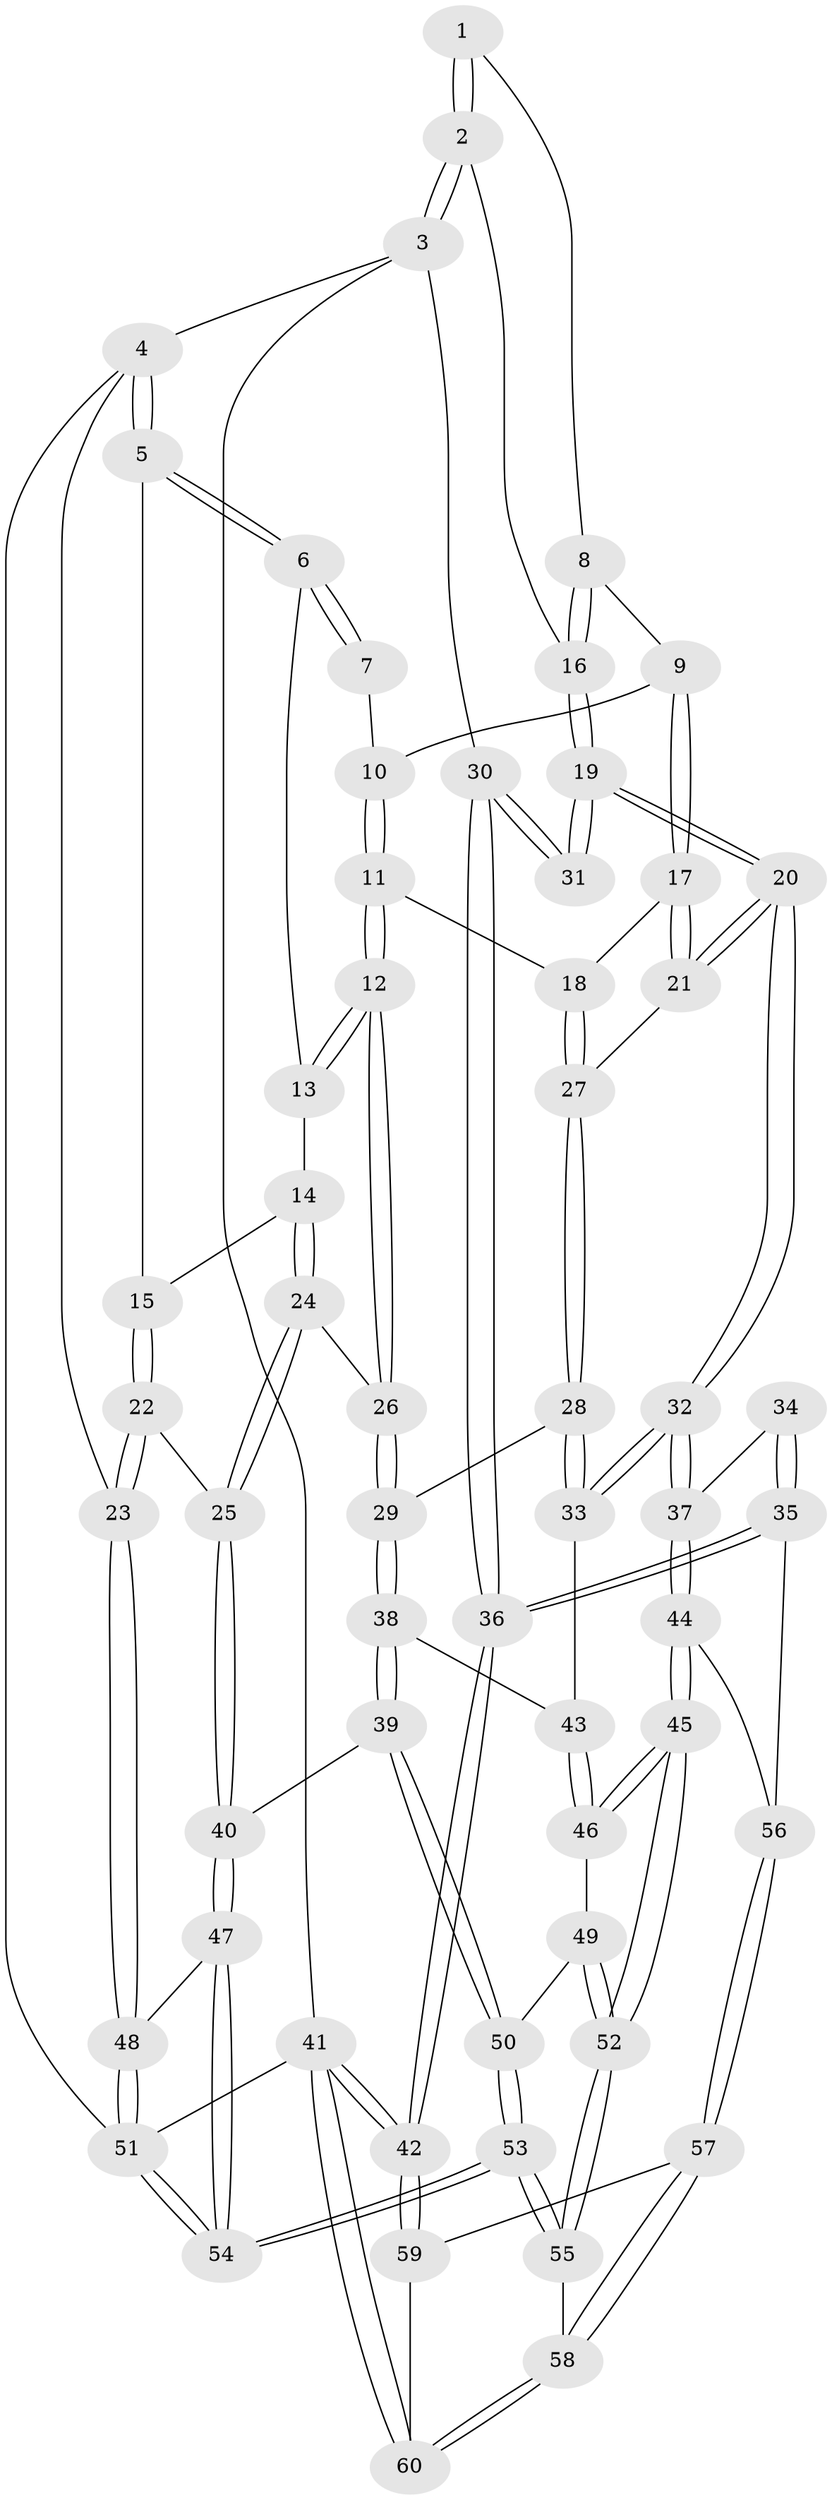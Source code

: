 // Generated by graph-tools (version 1.1) at 2025/51/03/09/25 03:51:10]
// undirected, 60 vertices, 147 edges
graph export_dot {
graph [start="1"]
  node [color=gray90,style=filled];
  1 [pos="+0.32925180210586436+0"];
  2 [pos="+1+0"];
  3 [pos="+1+0"];
  4 [pos="+0+0"];
  5 [pos="+0+0"];
  6 [pos="+0.2179849399814678+0"];
  7 [pos="+0.27730777460493067+0"];
  8 [pos="+0.6720098513675129+0.09717377780552346"];
  9 [pos="+0.6190819390234646+0.145219489572127"];
  10 [pos="+0.4066994864059226+0.008017874518609556"];
  11 [pos="+0.42653489188701976+0.21379450803748962"];
  12 [pos="+0.34488901356549234+0.25254617586340683"];
  13 [pos="+0.2995978889297333+0.16988134210242445"];
  14 [pos="+0.1950679734775405+0.2300214851246015"];
  15 [pos="+0.17496982195162722+0.19915992958183998"];
  16 [pos="+0.9456082228257633+0"];
  17 [pos="+0.6147169568487194+0.1625284794578383"];
  18 [pos="+0.46370511317051605+0.23096165876758415"];
  19 [pos="+0.7329942735779801+0.3800791307792399"];
  20 [pos="+0.7315945382049912+0.38139039531686203"];
  21 [pos="+0.6522223751905923+0.2812358918358872"];
  22 [pos="+0+0.4050104063066672"];
  23 [pos="+0+0.3546482272206156"];
  24 [pos="+0.22743735082787575+0.3113907810987489"];
  25 [pos="+0.06686474508692818+0.435747564573786"];
  26 [pos="+0.302693935810402+0.31642657636335103"];
  27 [pos="+0.49205778584391446+0.3151523999967445"];
  28 [pos="+0.47352851003054525+0.3983639299327512"];
  29 [pos="+0.3785911924194334+0.4289472620437625"];
  30 [pos="+1+0"];
  31 [pos="+0.9189769465884042+0.32204454880986316"];
  32 [pos="+0.7192398933730371+0.45820718694270063"];
  33 [pos="+0.6043162189659003+0.4619201842319897"];
  34 [pos="+0.9405104716069604+0.3648743949282705"];
  35 [pos="+1+0.5955001847995426"];
  36 [pos="+1+0.5975607025819967"];
  37 [pos="+0.7970879567975703+0.5944121598400822"];
  38 [pos="+0.34578583353439946+0.5193227459417181"];
  39 [pos="+0.2648519560845953+0.6193401003250805"];
  40 [pos="+0.1950205016253435+0.6066868921154497"];
  41 [pos="+1+1"];
  42 [pos="+1+1"];
  43 [pos="+0.5147399887378524+0.5573933659719332"];
  44 [pos="+0.8073801202189903+0.6151988630413507"];
  45 [pos="+0.6265953014585167+0.7431298054698935"];
  46 [pos="+0.5166319326892144+0.6028897557426456"];
  47 [pos="+0.08386123422195547+0.7116051369130947"];
  48 [pos="+0+0.7629893520155605"];
  49 [pos="+0.42355876048353713+0.6437610617231677"];
  50 [pos="+0.2700178975078497+0.6262477290869075"];
  51 [pos="+0+1"];
  52 [pos="+0.6024652479847088+0.775673784348623"];
  53 [pos="+0.4254711199656726+1"];
  54 [pos="+0.18437928289986544+1"];
  55 [pos="+0.4728327468053233+1"];
  56 [pos="+0.8313011980465053+0.6246521094087515"];
  57 [pos="+0.853014432330802+0.782908351092691"];
  58 [pos="+0.6025556647292046+1"];
  59 [pos="+0.8919300126185714+0.8623579849148524"];
  60 [pos="+0.7250699575985328+1"];
  1 -- 2;
  1 -- 2;
  1 -- 8;
  2 -- 3;
  2 -- 3;
  2 -- 16;
  3 -- 4;
  3 -- 30;
  3 -- 41;
  4 -- 5;
  4 -- 5;
  4 -- 23;
  4 -- 51;
  5 -- 6;
  5 -- 6;
  5 -- 15;
  6 -- 7;
  6 -- 7;
  6 -- 13;
  7 -- 10;
  8 -- 9;
  8 -- 16;
  8 -- 16;
  9 -- 10;
  9 -- 17;
  9 -- 17;
  10 -- 11;
  10 -- 11;
  11 -- 12;
  11 -- 12;
  11 -- 18;
  12 -- 13;
  12 -- 13;
  12 -- 26;
  12 -- 26;
  13 -- 14;
  14 -- 15;
  14 -- 24;
  14 -- 24;
  15 -- 22;
  15 -- 22;
  16 -- 19;
  16 -- 19;
  17 -- 18;
  17 -- 21;
  17 -- 21;
  18 -- 27;
  18 -- 27;
  19 -- 20;
  19 -- 20;
  19 -- 31;
  19 -- 31;
  20 -- 21;
  20 -- 21;
  20 -- 32;
  20 -- 32;
  21 -- 27;
  22 -- 23;
  22 -- 23;
  22 -- 25;
  23 -- 48;
  23 -- 48;
  24 -- 25;
  24 -- 25;
  24 -- 26;
  25 -- 40;
  25 -- 40;
  26 -- 29;
  26 -- 29;
  27 -- 28;
  27 -- 28;
  28 -- 29;
  28 -- 33;
  28 -- 33;
  29 -- 38;
  29 -- 38;
  30 -- 31;
  30 -- 31;
  30 -- 36;
  30 -- 36;
  32 -- 33;
  32 -- 33;
  32 -- 37;
  32 -- 37;
  33 -- 43;
  34 -- 35;
  34 -- 35;
  34 -- 37;
  35 -- 36;
  35 -- 36;
  35 -- 56;
  36 -- 42;
  36 -- 42;
  37 -- 44;
  37 -- 44;
  38 -- 39;
  38 -- 39;
  38 -- 43;
  39 -- 40;
  39 -- 50;
  39 -- 50;
  40 -- 47;
  40 -- 47;
  41 -- 42;
  41 -- 42;
  41 -- 60;
  41 -- 60;
  41 -- 51;
  42 -- 59;
  42 -- 59;
  43 -- 46;
  43 -- 46;
  44 -- 45;
  44 -- 45;
  44 -- 56;
  45 -- 46;
  45 -- 46;
  45 -- 52;
  45 -- 52;
  46 -- 49;
  47 -- 48;
  47 -- 54;
  47 -- 54;
  48 -- 51;
  48 -- 51;
  49 -- 50;
  49 -- 52;
  49 -- 52;
  50 -- 53;
  50 -- 53;
  51 -- 54;
  51 -- 54;
  52 -- 55;
  52 -- 55;
  53 -- 54;
  53 -- 54;
  53 -- 55;
  53 -- 55;
  55 -- 58;
  56 -- 57;
  56 -- 57;
  57 -- 58;
  57 -- 58;
  57 -- 59;
  58 -- 60;
  58 -- 60;
  59 -- 60;
}
